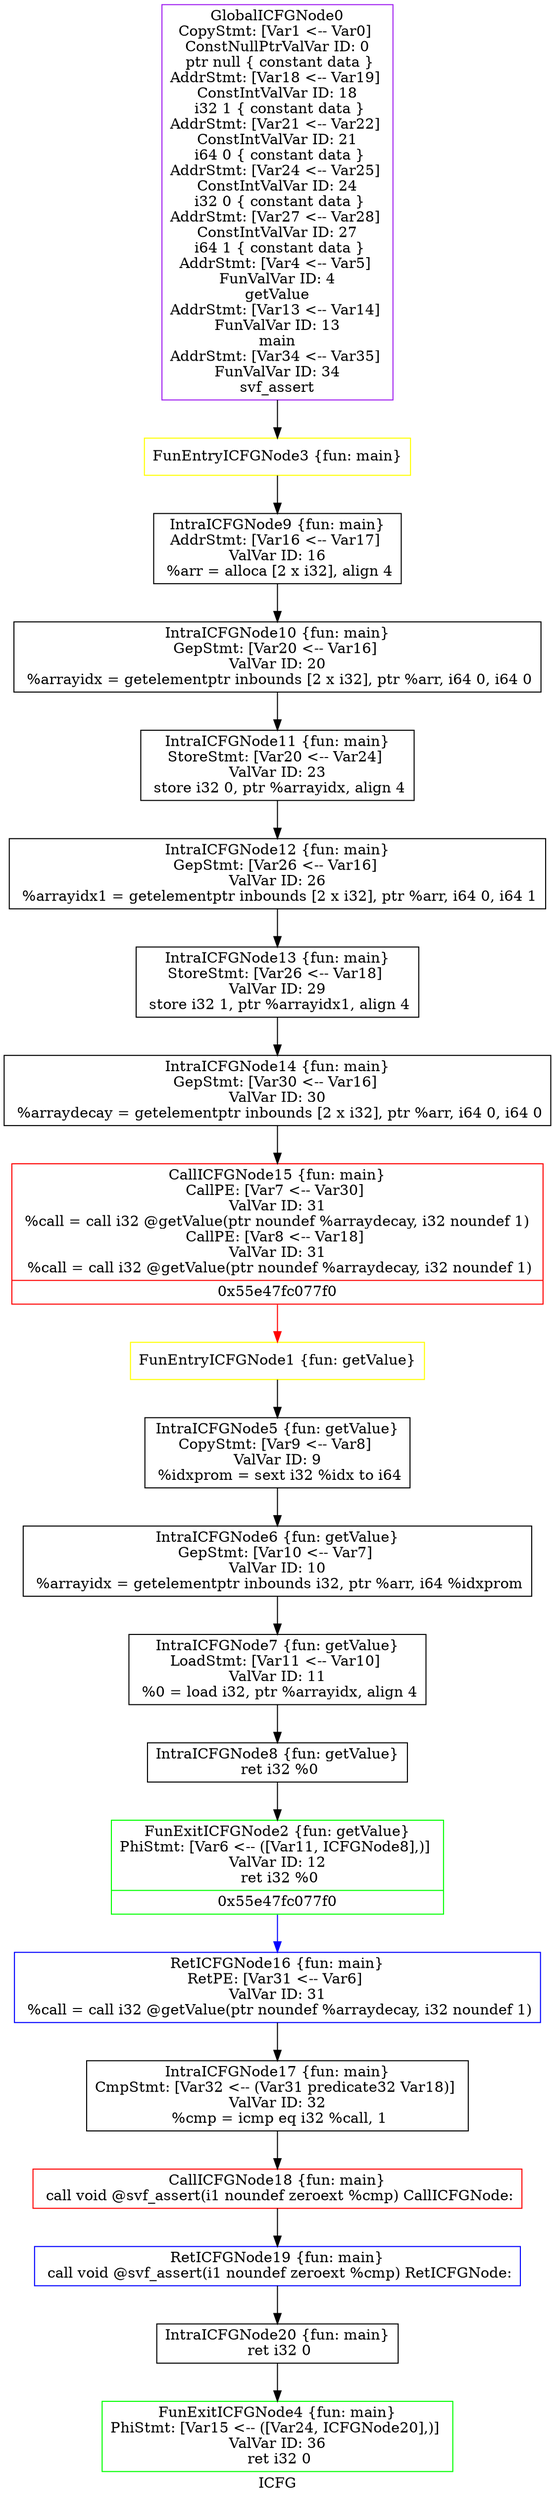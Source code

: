 digraph "ICFG" {
	label="ICFG";

	Node0x55e47fc06510 [shape=record,color=purple,label="{GlobalICFGNode0\nCopyStmt: [Var1 \<-- Var0]  \nConstNullPtrValVar ID: 0\n ptr null \{ constant data \}\nAddrStmt: [Var18 \<-- Var19]  \nConstIntValVar ID: 18\n i32 1 \{ constant data \}\nAddrStmt: [Var21 \<-- Var22]  \nConstIntValVar ID: 21\n i64 0 \{ constant data \}\nAddrStmt: [Var24 \<-- Var25]  \nConstIntValVar ID: 24\n i32 0 \{ constant data \}\nAddrStmt: [Var27 \<-- Var28]  \nConstIntValVar ID: 27\n i64 1 \{ constant data \}\nAddrStmt: [Var4 \<-- Var5]  \nFunValVar ID: 4\ngetValue\nAddrStmt: [Var13 \<-- Var14]  \nFunValVar ID: 13\nmain\nAddrStmt: [Var34 \<-- Var35]  \nFunValVar ID: 34\nsvf_assert}"];
	Node0x55e47fc06510 -> Node0x55e47fbe9c00[style=solid];
	Node0x55e47fbfaa80 [shape=record,color=yellow,label="{FunEntryICFGNode1 \{fun: getValue\}}"];
	Node0x55e47fbfaa80 -> Node0x55e47fc29010[style=solid];
	Node0x55e47fc53e00 [shape=record,color=green,label="{FunExitICFGNode2 \{fun: getValue\}\nPhiStmt: [Var6 \<-- ([Var11, ICFGNode8],)]  \nValVar ID: 12\n   ret i32 %0 |{<s0>0x55e47fc077f0}}"];
	Node0x55e47fc53e00:s0 -> Node0x55e47fc07620[style=solid,color=blue];
	Node0x55e47fbe9c00 [shape=record,color=yellow,label="{FunEntryICFGNode3 \{fun: main\}}"];
	Node0x55e47fbe9c00 -> Node0x55e47fbf6d70[style=solid];
	Node0x55e47fbf7dd0 [shape=record,color=green,label="{FunExitICFGNode4 \{fun: main\}\nPhiStmt: [Var15 \<-- ([Var24, ICFGNode20],)]  \nValVar ID: 36\n   ret i32 0 }"];
	Node0x55e47fc29010 [shape=record,color=black,label="{IntraICFGNode5 \{fun: getValue\}\nCopyStmt: [Var9 \<-- Var8]  \nValVar ID: 9\n   %idxprom = sext i32 %idx to i64 }"];
	Node0x55e47fc29010 -> Node0x55e47fc231a0[style=solid];
	Node0x55e47fc231a0 [shape=record,color=black,label="{IntraICFGNode6 \{fun: getValue\}\nGepStmt: [Var10 \<-- Var7]  \nValVar ID: 10\n   %arrayidx = getelementptr inbounds i32, ptr %arr, i64 %idxprom }"];
	Node0x55e47fc231a0 -> Node0x55e47fc5d420[style=solid];
	Node0x55e47fc5d420 [shape=record,color=black,label="{IntraICFGNode7 \{fun: getValue\}\nLoadStmt: [Var11 \<-- Var10]  \nValVar ID: 11\n   %0 = load i32, ptr %arrayidx, align 4 }"];
	Node0x55e47fc5d420 -> Node0x55e47fc07b90[style=solid];
	Node0x55e47fc07b90 [shape=record,color=black,label="{IntraICFGNode8 \{fun: getValue\}\n   ret i32 %0 }"];
	Node0x55e47fc07b90 -> Node0x55e47fc53e00[style=solid];
	Node0x55e47fbf6d70 [shape=record,color=black,label="{IntraICFGNode9 \{fun: main\}\nAddrStmt: [Var16 \<-- Var17]  \nValVar ID: 16\n   %arr = alloca [2 x i32], align 4 }"];
	Node0x55e47fbf6d70 -> Node0x55e47fbeec50[style=solid];
	Node0x55e47fbeec50 [shape=record,color=black,label="{IntraICFGNode10 \{fun: main\}\nGepStmt: [Var20 \<-- Var16]  \nValVar ID: 20\n   %arrayidx = getelementptr inbounds [2 x i32], ptr %arr, i64 0, i64 0 }"];
	Node0x55e47fbeec50 -> Node0x55e47fc20280[style=solid];
	Node0x55e47fc20280 [shape=record,color=black,label="{IntraICFGNode11 \{fun: main\}\nStoreStmt: [Var20 \<-- Var24]  \nValVar ID: 23\n   store i32 0, ptr %arrayidx, align 4 }"];
	Node0x55e47fc20280 -> Node0x55e47fc12d30[style=solid];
	Node0x55e47fc12d30 [shape=record,color=black,label="{IntraICFGNode12 \{fun: main\}\nGepStmt: [Var26 \<-- Var16]  \nValVar ID: 26\n   %arrayidx1 = getelementptr inbounds [2 x i32], ptr %arr, i64 0, i64 1 }"];
	Node0x55e47fc12d30 -> Node0x55e47fc58f00[style=solid];
	Node0x55e47fc58f00 [shape=record,color=black,label="{IntraICFGNode13 \{fun: main\}\nStoreStmt: [Var26 \<-- Var18]  \nValVar ID: 29\n   store i32 1, ptr %arrayidx1, align 4 }"];
	Node0x55e47fc58f00 -> Node0x55e47fbf5ed0[style=solid];
	Node0x55e47fbf5ed0 [shape=record,color=black,label="{IntraICFGNode14 \{fun: main\}\nGepStmt: [Var30 \<-- Var16]  \nValVar ID: 30\n   %arraydecay = getelementptr inbounds [2 x i32], ptr %arr, i64 0, i64 0 }"];
	Node0x55e47fbf5ed0 -> Node0x55e47fc077f0[style=solid];
	Node0x55e47fc077f0 [shape=record,color=red,label="{CallICFGNode15 \{fun: main\}\nCallPE: [Var7 \<-- Var30]  \nValVar ID: 31\n   %call = call i32 @getValue(ptr noundef %arraydecay, i32 noundef 1) \nCallPE: [Var8 \<-- Var18]  \nValVar ID: 31\n   %call = call i32 @getValue(ptr noundef %arraydecay, i32 noundef 1) |{<s0>0x55e47fc077f0}}"];
	Node0x55e47fc077f0:s0 -> Node0x55e47fbfaa80[style=solid,color=red];
	Node0x55e47fc07620 [shape=record,color=blue,label="{RetICFGNode16 \{fun: main\}\nRetPE: [Var31 \<-- Var6]  \nValVar ID: 31\n   %call = call i32 @getValue(ptr noundef %arraydecay, i32 noundef 1) }"];
	Node0x55e47fc07620 -> Node0x55e47fc068f0[style=solid];
	Node0x55e47fc068f0 [shape=record,color=black,label="{IntraICFGNode17 \{fun: main\}\nCmpStmt: [Var32 \<-- (Var31 predicate32 Var18)]  \nValVar ID: 32\n   %cmp = icmp eq i32 %call, 1 }"];
	Node0x55e47fc068f0 -> Node0x55e47fc07430[style=solid];
	Node0x55e47fc07430 [shape=record,color=red,label="{CallICFGNode18 \{fun: main\}\n   call void @svf_assert(i1 noundef zeroext %cmp) CallICFGNode: }"];
	Node0x55e47fc07430 -> Node0x55e47fc2acf0[style=solid];
	Node0x55e47fc2acf0 [shape=record,color=blue,label="{RetICFGNode19 \{fun: main\}\n   call void @svf_assert(i1 noundef zeroext %cmp) RetICFGNode: }"];
	Node0x55e47fc2acf0 -> Node0x55e47fc5cc20[style=solid];
	Node0x55e47fc5cc20 [shape=record,color=black,label="{IntraICFGNode20 \{fun: main\}\n   ret i32 0 }"];
	Node0x55e47fc5cc20 -> Node0x55e47fbf7dd0[style=solid];
}
